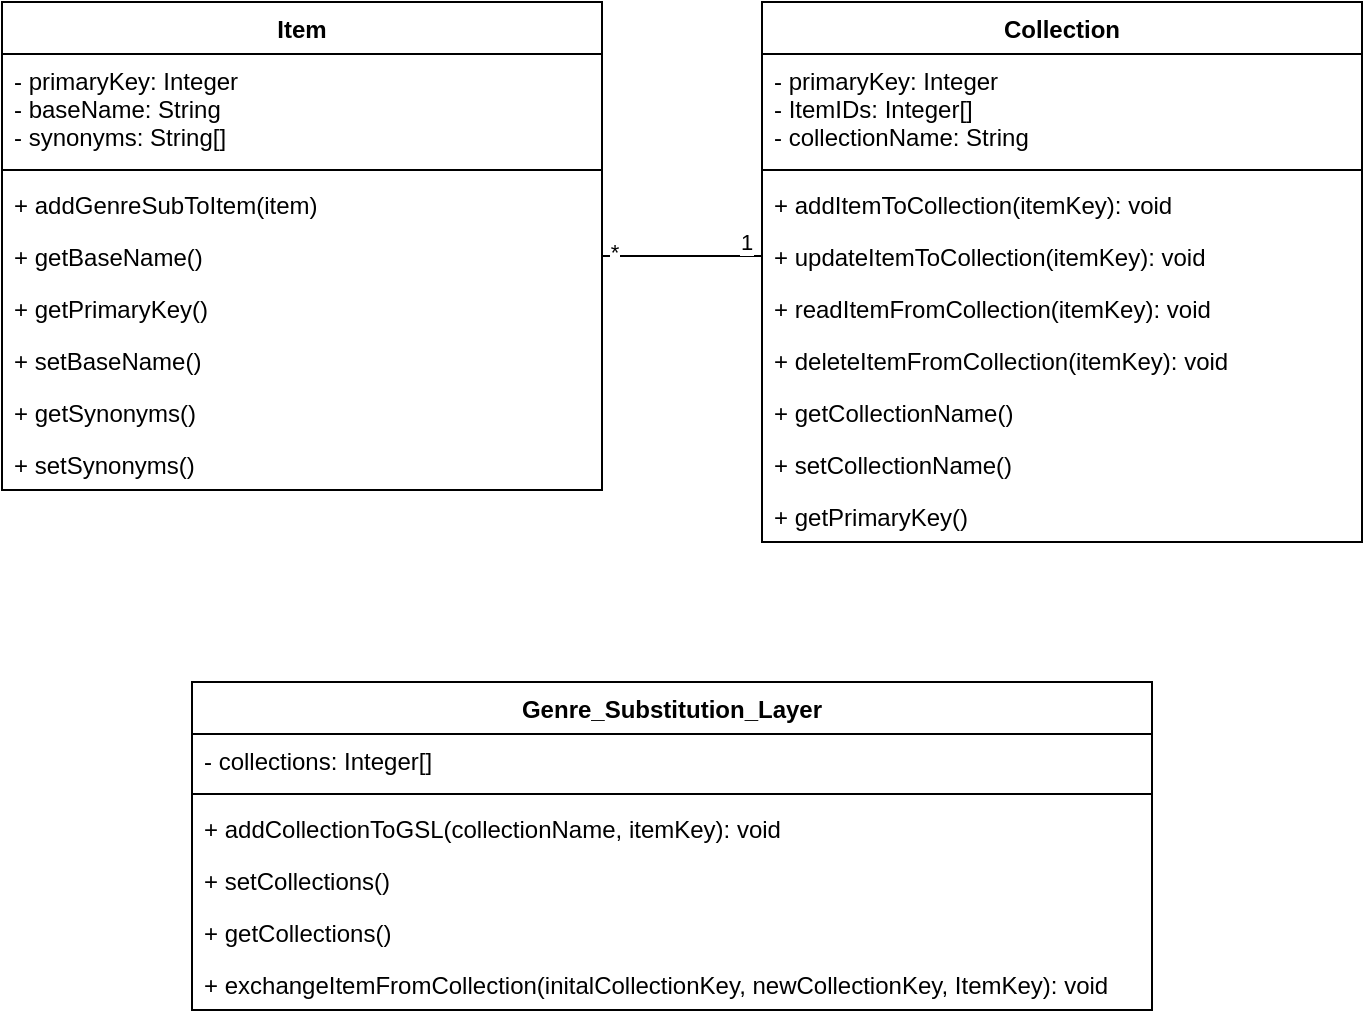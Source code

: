 <mxfile version="20.8.3" type="device"><diagram id="SW_fkqKbPsb3lBTFZvFJ" name="Page-1"><mxGraphModel dx="988" dy="549" grid="1" gridSize="10" guides="1" tooltips="1" connect="1" arrows="1" fold="1" page="1" pageScale="1" pageWidth="850" pageHeight="1100" math="0" shadow="0"><root><mxCell id="0"/><mxCell id="1" parent="0"/><mxCell id="qkLhZm6GimbAED5i0G7S-1" value="Genre_Substitution_Layer" style="swimlane;fontStyle=1;align=center;verticalAlign=top;childLayout=stackLayout;horizontal=1;startSize=26;horizontalStack=0;resizeParent=1;resizeParentMax=0;resizeLast=0;collapsible=1;marginBottom=0;" vertex="1" parent="1"><mxGeometry x="185" y="430" width="480" height="164" as="geometry"/></mxCell><mxCell id="qkLhZm6GimbAED5i0G7S-2" value="- collections: Integer[]" style="text;strokeColor=none;fillColor=none;align=left;verticalAlign=top;spacingLeft=4;spacingRight=4;overflow=hidden;rotatable=0;points=[[0,0.5],[1,0.5]];portConstraint=eastwest;" vertex="1" parent="qkLhZm6GimbAED5i0G7S-1"><mxGeometry y="26" width="480" height="26" as="geometry"/></mxCell><mxCell id="qkLhZm6GimbAED5i0G7S-3" value="" style="line;strokeWidth=1;fillColor=none;align=left;verticalAlign=middle;spacingTop=-1;spacingLeft=3;spacingRight=3;rotatable=0;labelPosition=right;points=[];portConstraint=eastwest;strokeColor=inherit;" vertex="1" parent="qkLhZm6GimbAED5i0G7S-1"><mxGeometry y="52" width="480" height="8" as="geometry"/></mxCell><mxCell id="qkLhZm6GimbAED5i0G7S-15" value="+ addCollectionToGSL(collectionName, itemKey): void" style="text;strokeColor=none;fillColor=none;align=left;verticalAlign=top;spacingLeft=4;spacingRight=4;overflow=hidden;rotatable=0;points=[[0,0.5],[1,0.5]];portConstraint=eastwest;" vertex="1" parent="qkLhZm6GimbAED5i0G7S-1"><mxGeometry y="60" width="480" height="26" as="geometry"/></mxCell><mxCell id="qkLhZm6GimbAED5i0G7S-37" value="+ setCollections()" style="text;strokeColor=none;fillColor=none;align=left;verticalAlign=top;spacingLeft=4;spacingRight=4;overflow=hidden;rotatable=0;points=[[0,0.5],[1,0.5]];portConstraint=eastwest;" vertex="1" parent="qkLhZm6GimbAED5i0G7S-1"><mxGeometry y="86" width="480" height="26" as="geometry"/></mxCell><mxCell id="qkLhZm6GimbAED5i0G7S-36" value="+ getCollections()" style="text;strokeColor=none;fillColor=none;align=left;verticalAlign=top;spacingLeft=4;spacingRight=4;overflow=hidden;rotatable=0;points=[[0,0.5],[1,0.5]];portConstraint=eastwest;" vertex="1" parent="qkLhZm6GimbAED5i0G7S-1"><mxGeometry y="112" width="480" height="26" as="geometry"/></mxCell><mxCell id="qkLhZm6GimbAED5i0G7S-14" value="+ exchangeItemFromCollection(initalCollectionKey, newCollectionKey, ItemKey): void" style="text;strokeColor=none;fillColor=none;align=left;verticalAlign=top;spacingLeft=4;spacingRight=4;overflow=hidden;rotatable=0;points=[[0,0.5],[1,0.5]];portConstraint=eastwest;" vertex="1" parent="qkLhZm6GimbAED5i0G7S-1"><mxGeometry y="138" width="480" height="26" as="geometry"/></mxCell><mxCell id="qkLhZm6GimbAED5i0G7S-5" value="Collection" style="swimlane;fontStyle=1;align=center;verticalAlign=top;childLayout=stackLayout;horizontal=1;startSize=26;horizontalStack=0;resizeParent=1;resizeParentMax=0;resizeLast=0;collapsible=1;marginBottom=0;" vertex="1" parent="1"><mxGeometry x="470" y="90" width="300" height="270" as="geometry"/></mxCell><mxCell id="qkLhZm6GimbAED5i0G7S-6" value="- primaryKey: Integer&#10;- ItemIDs: Integer[]&#10;- collectionName: String&#10;" style="text;strokeColor=none;fillColor=none;align=left;verticalAlign=top;spacingLeft=4;spacingRight=4;overflow=hidden;rotatable=0;points=[[0,0.5],[1,0.5]];portConstraint=eastwest;" vertex="1" parent="qkLhZm6GimbAED5i0G7S-5"><mxGeometry y="26" width="300" height="54" as="geometry"/></mxCell><mxCell id="qkLhZm6GimbAED5i0G7S-7" value="" style="line;strokeWidth=1;fillColor=none;align=left;verticalAlign=middle;spacingTop=-1;spacingLeft=3;spacingRight=3;rotatable=0;labelPosition=right;points=[];portConstraint=eastwest;strokeColor=inherit;" vertex="1" parent="qkLhZm6GimbAED5i0G7S-5"><mxGeometry y="80" width="300" height="8" as="geometry"/></mxCell><mxCell id="qkLhZm6GimbAED5i0G7S-8" value="+ addItemToCollection(itemKey): void" style="text;strokeColor=none;fillColor=none;align=left;verticalAlign=top;spacingLeft=4;spacingRight=4;overflow=hidden;rotatable=0;points=[[0,0.5],[1,0.5]];portConstraint=eastwest;" vertex="1" parent="qkLhZm6GimbAED5i0G7S-5"><mxGeometry y="88" width="300" height="26" as="geometry"/></mxCell><mxCell id="qkLhZm6GimbAED5i0G7S-32" value="+ updateItemToCollection(itemKey): void" style="text;strokeColor=none;fillColor=none;align=left;verticalAlign=top;spacingLeft=4;spacingRight=4;overflow=hidden;rotatable=0;points=[[0,0.5],[1,0.5]];portConstraint=eastwest;" vertex="1" parent="qkLhZm6GimbAED5i0G7S-5"><mxGeometry y="114" width="300" height="26" as="geometry"/></mxCell><mxCell id="qkLhZm6GimbAED5i0G7S-33" value="+ readItemFromCollection(itemKey): void" style="text;strokeColor=none;fillColor=none;align=left;verticalAlign=top;spacingLeft=4;spacingRight=4;overflow=hidden;rotatable=0;points=[[0,0.5],[1,0.5]];portConstraint=eastwest;" vertex="1" parent="qkLhZm6GimbAED5i0G7S-5"><mxGeometry y="140" width="300" height="26" as="geometry"/></mxCell><mxCell id="qkLhZm6GimbAED5i0G7S-34" value="+ deleteItemFromCollection(itemKey): void" style="text;strokeColor=none;fillColor=none;align=left;verticalAlign=top;spacingLeft=4;spacingRight=4;overflow=hidden;rotatable=0;points=[[0,0.5],[1,0.5]];portConstraint=eastwest;" vertex="1" parent="qkLhZm6GimbAED5i0G7S-5"><mxGeometry y="166" width="300" height="26" as="geometry"/></mxCell><mxCell id="qkLhZm6GimbAED5i0G7S-30" value="+ getCollectionName()" style="text;strokeColor=none;fillColor=none;align=left;verticalAlign=top;spacingLeft=4;spacingRight=4;overflow=hidden;rotatable=0;points=[[0,0.5],[1,0.5]];portConstraint=eastwest;" vertex="1" parent="qkLhZm6GimbAED5i0G7S-5"><mxGeometry y="192" width="300" height="26" as="geometry"/></mxCell><mxCell id="qkLhZm6GimbAED5i0G7S-31" value="+ setCollectionName()" style="text;strokeColor=none;fillColor=none;align=left;verticalAlign=top;spacingLeft=4;spacingRight=4;overflow=hidden;rotatable=0;points=[[0,0.5],[1,0.5]];portConstraint=eastwest;" vertex="1" parent="qkLhZm6GimbAED5i0G7S-5"><mxGeometry y="218" width="300" height="26" as="geometry"/></mxCell><mxCell id="qkLhZm6GimbAED5i0G7S-35" value="+ getPrimaryKey()" style="text;strokeColor=none;fillColor=none;align=left;verticalAlign=top;spacingLeft=4;spacingRight=4;overflow=hidden;rotatable=0;points=[[0,0.5],[1,0.5]];portConstraint=eastwest;" vertex="1" parent="qkLhZm6GimbAED5i0G7S-5"><mxGeometry y="244" width="300" height="26" as="geometry"/></mxCell><mxCell id="qkLhZm6GimbAED5i0G7S-10" value="Item&#10;" style="swimlane;fontStyle=1;align=center;verticalAlign=top;childLayout=stackLayout;horizontal=1;startSize=26;horizontalStack=0;resizeParent=1;resizeParentMax=0;resizeLast=0;collapsible=1;marginBottom=0;" vertex="1" parent="1"><mxGeometry x="90" y="90" width="300" height="244" as="geometry"/></mxCell><mxCell id="qkLhZm6GimbAED5i0G7S-11" value="- primaryKey: Integer&#10;- baseName: String&#10;- synonyms: String[]&#10;" style="text;strokeColor=none;fillColor=none;align=left;verticalAlign=top;spacingLeft=4;spacingRight=4;overflow=hidden;rotatable=0;points=[[0,0.5],[1,0.5]];portConstraint=eastwest;" vertex="1" parent="qkLhZm6GimbAED5i0G7S-10"><mxGeometry y="26" width="300" height="54" as="geometry"/></mxCell><mxCell id="qkLhZm6GimbAED5i0G7S-12" value="" style="line;strokeWidth=1;fillColor=none;align=left;verticalAlign=middle;spacingTop=-1;spacingLeft=3;spacingRight=3;rotatable=0;labelPosition=right;points=[];portConstraint=eastwest;strokeColor=inherit;" vertex="1" parent="qkLhZm6GimbAED5i0G7S-10"><mxGeometry y="80" width="300" height="8" as="geometry"/></mxCell><mxCell id="qkLhZm6GimbAED5i0G7S-17" value="+ addGenreSubToItem(item)" style="text;strokeColor=none;fillColor=none;align=left;verticalAlign=top;spacingLeft=4;spacingRight=4;overflow=hidden;rotatable=0;points=[[0,0.5],[1,0.5]];portConstraint=eastwest;" vertex="1" parent="qkLhZm6GimbAED5i0G7S-10"><mxGeometry y="88" width="300" height="26" as="geometry"/></mxCell><mxCell id="qkLhZm6GimbAED5i0G7S-18" value="+ getBaseName()" style="text;strokeColor=none;fillColor=none;align=left;verticalAlign=top;spacingLeft=4;spacingRight=4;overflow=hidden;rotatable=0;points=[[0,0.5],[1,0.5]];portConstraint=eastwest;" vertex="1" parent="qkLhZm6GimbAED5i0G7S-10"><mxGeometry y="114" width="300" height="26" as="geometry"/></mxCell><mxCell id="qkLhZm6GimbAED5i0G7S-19" value="+ getPrimaryKey()" style="text;strokeColor=none;fillColor=none;align=left;verticalAlign=top;spacingLeft=4;spacingRight=4;overflow=hidden;rotatable=0;points=[[0,0.5],[1,0.5]];portConstraint=eastwest;" vertex="1" parent="qkLhZm6GimbAED5i0G7S-10"><mxGeometry y="140" width="300" height="26" as="geometry"/></mxCell><mxCell id="qkLhZm6GimbAED5i0G7S-13" value="+ setBaseName()" style="text;strokeColor=none;fillColor=none;align=left;verticalAlign=top;spacingLeft=4;spacingRight=4;overflow=hidden;rotatable=0;points=[[0,0.5],[1,0.5]];portConstraint=eastwest;" vertex="1" parent="qkLhZm6GimbAED5i0G7S-10"><mxGeometry y="166" width="300" height="26" as="geometry"/></mxCell><mxCell id="qkLhZm6GimbAED5i0G7S-28" value="+ getSynonyms()" style="text;strokeColor=none;fillColor=none;align=left;verticalAlign=top;spacingLeft=4;spacingRight=4;overflow=hidden;rotatable=0;points=[[0,0.5],[1,0.5]];portConstraint=eastwest;" vertex="1" parent="qkLhZm6GimbAED5i0G7S-10"><mxGeometry y="192" width="300" height="26" as="geometry"/></mxCell><mxCell id="qkLhZm6GimbAED5i0G7S-29" value="+ setSynonyms()" style="text;strokeColor=none;fillColor=none;align=left;verticalAlign=top;spacingLeft=4;spacingRight=4;overflow=hidden;rotatable=0;points=[[0,0.5],[1,0.5]];portConstraint=eastwest;" vertex="1" parent="qkLhZm6GimbAED5i0G7S-10"><mxGeometry y="218" width="300" height="26" as="geometry"/></mxCell><mxCell id="qkLhZm6GimbAED5i0G7S-39" style="edgeStyle=orthogonalEdgeStyle;rounded=0;orthogonalLoop=1;jettySize=auto;html=1;exitX=1;exitY=0.5;exitDx=0;exitDy=0;entryX=0;entryY=0.5;entryDx=0;entryDy=0;endArrow=none;endFill=0;" edge="1" parent="1" source="qkLhZm6GimbAED5i0G7S-18" target="qkLhZm6GimbAED5i0G7S-32"><mxGeometry relative="1" as="geometry"/></mxCell><mxCell id="qkLhZm6GimbAED5i0G7S-40" value="*" style="edgeLabel;html=1;align=center;verticalAlign=middle;resizable=0;points=[];" vertex="1" connectable="0" parent="qkLhZm6GimbAED5i0G7S-39"><mxGeometry x="-0.859" y="2" relative="1" as="geometry"><mxPoint as="offset"/></mxGeometry></mxCell><mxCell id="qkLhZm6GimbAED5i0G7S-41" value="1" style="edgeLabel;html=1;align=center;verticalAlign=middle;resizable=0;points=[];" vertex="1" connectable="0" parent="qkLhZm6GimbAED5i0G7S-39"><mxGeometry x="0.792" y="-1" relative="1" as="geometry"><mxPoint y="-8" as="offset"/></mxGeometry></mxCell></root></mxGraphModel></diagram></mxfile>